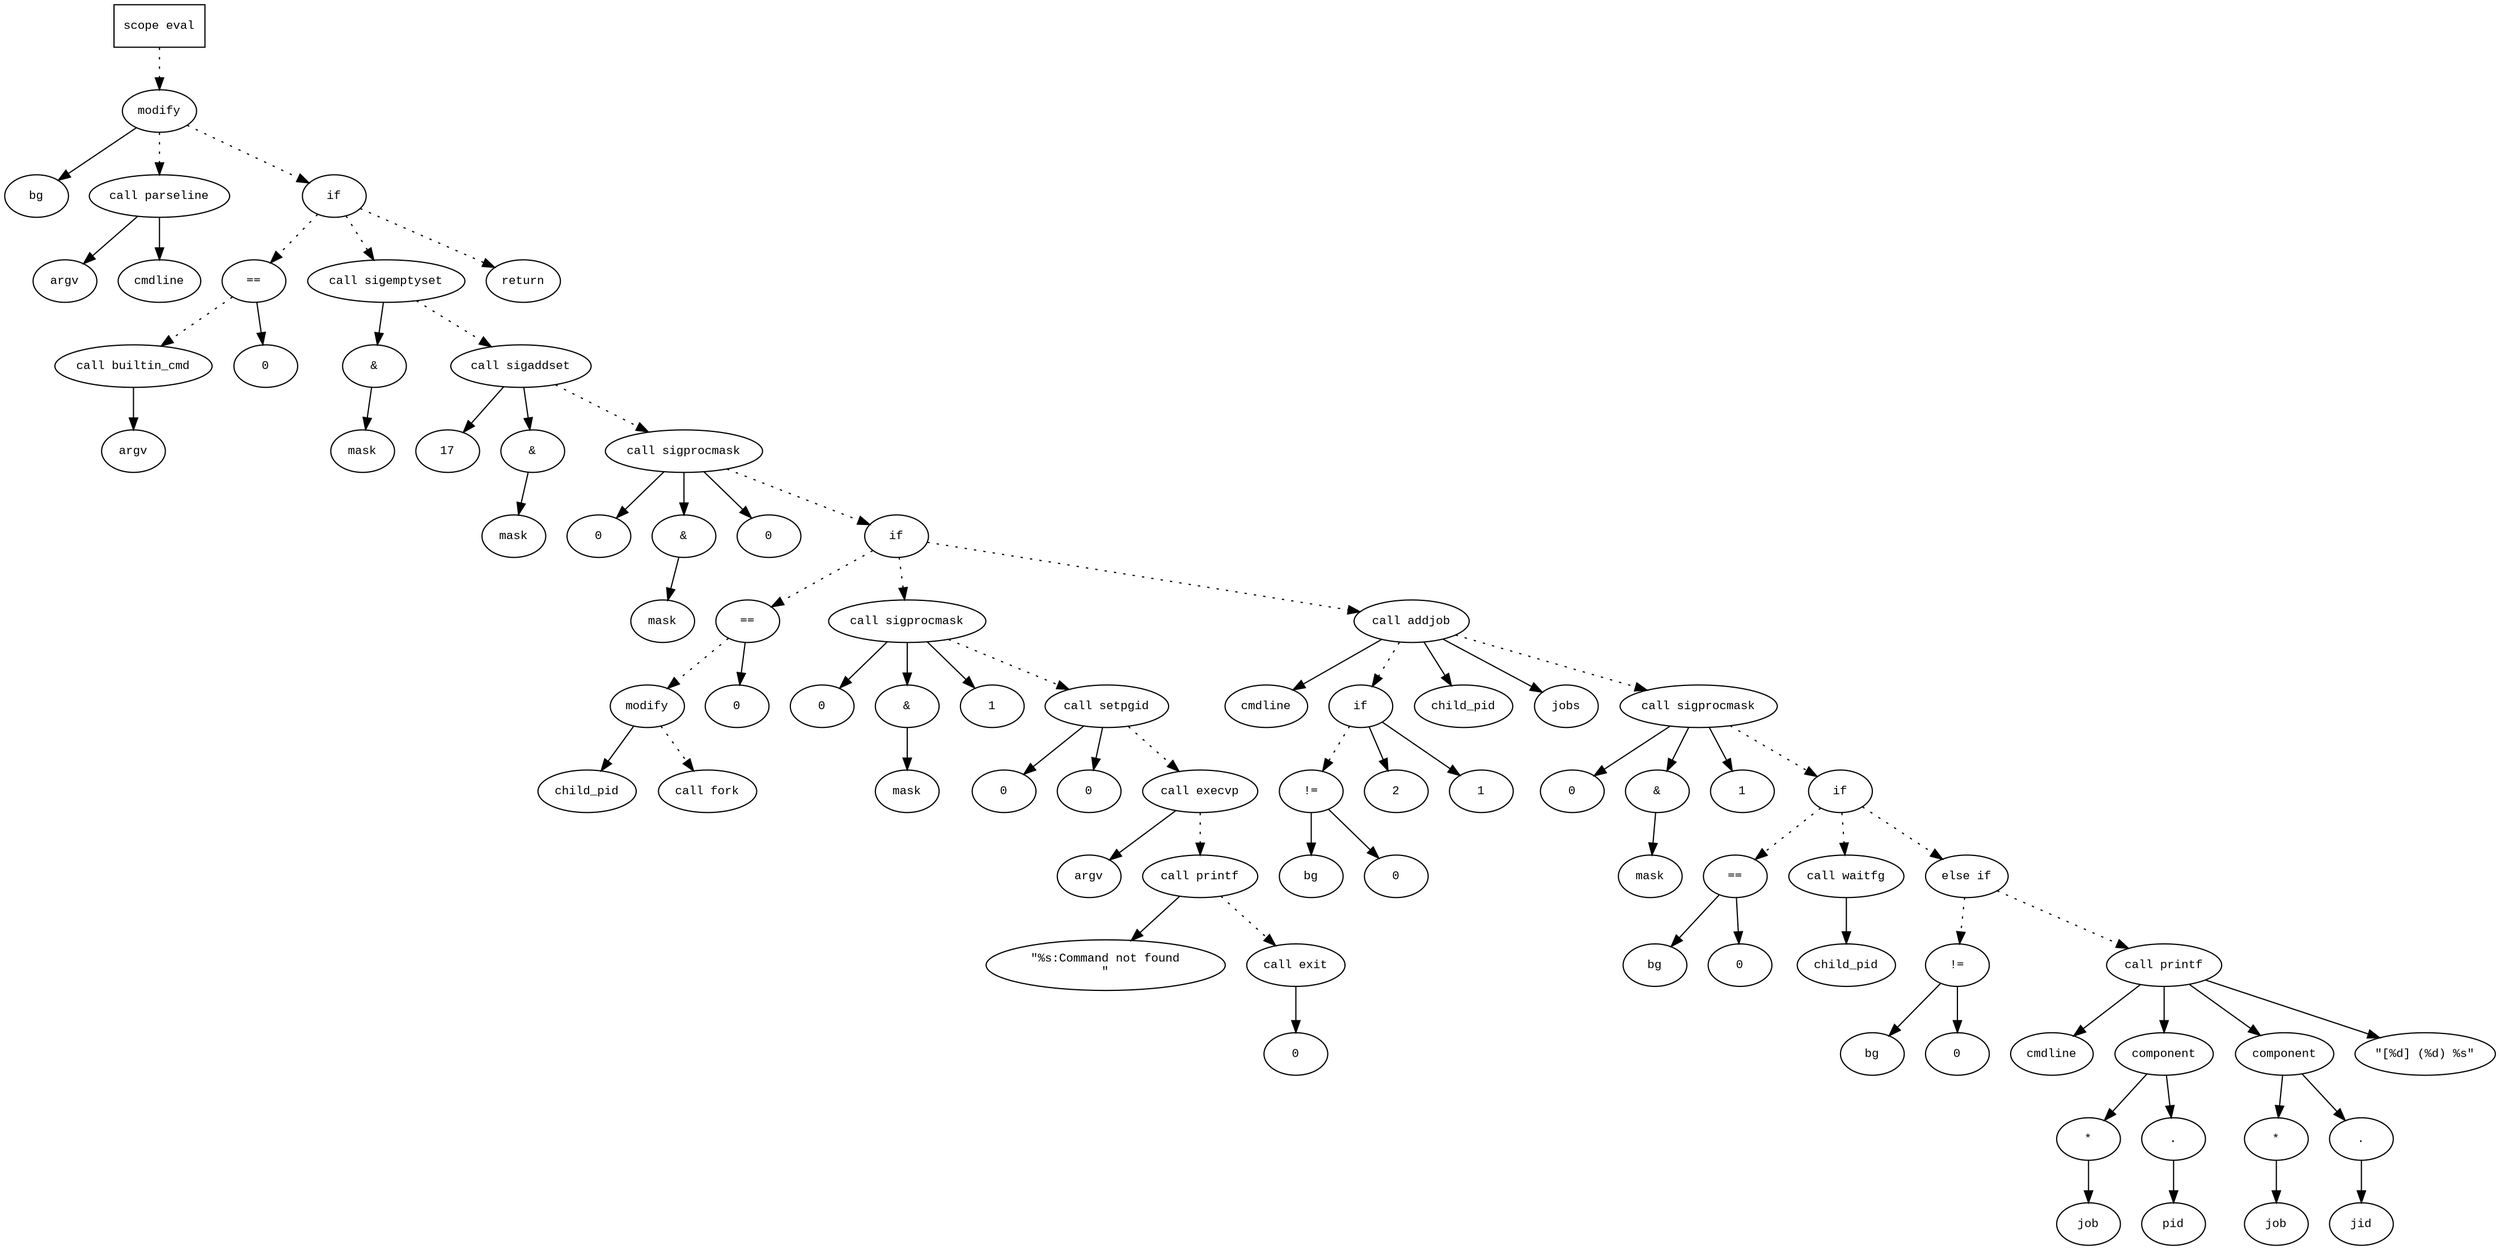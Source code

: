 digraph AST {
  graph [fontname="Times New Roman",fontsize=10];
  node  [fontname="Courier New",fontsize=10];
  edge  [fontname="Times New Roman",fontsize=10];

  node1 [label="scope eval",shape=box];
  node2 [label="modify",shape=ellipse];
  node3 [label="bg",shape=ellipse];
  node2 -> node3;
  node4 [label="call parseline",shape=ellipse];
  node5 [label="argv",shape=ellipse];
  node4 -> node5;
  node6 [label="cmdline",shape=ellipse];
  node4 -> node6;
  node2 -> node4 [style=dotted];
  node1 -> node2 [style=dotted];
  node7 [label="if",shape=ellipse];
  node2 -> node7 [style=dotted];
  node8 [label="==",shape=ellipse];
  node9 [label="call builtin_cmd",shape=ellipse];
  node10 [label="argv",shape=ellipse];
  node9 -> node10;
  node8 -> node9 [style=dotted];
  node11 [label="0",shape=ellipse];
  node8 -> node11;
  node7 -> node8 [style=dotted];
  node12 [label="call sigemptyset",shape=ellipse];
  node13 [label="&",shape=ellipse];
  node12 -> node13;
  node14 [label="mask",shape=ellipse];
  node13 -> node14;
  node7 -> node12 [style=dotted];
  node15 [label="call sigaddset",shape=ellipse];
  node16 [label="17",shape=ellipse];
  node15 -> node16;
  node17 [label="&",shape=ellipse];
  node15 -> node17;
  node18 [label="mask",shape=ellipse];
  node17 -> node18;
  node12 -> node15 [style=dotted];
  node19 [label="call sigprocmask",shape=ellipse];
  node20 [label="0",shape=ellipse];
  node19 -> node20;
  node21 [label="&",shape=ellipse];
  node19 -> node21;
  node22 [label="mask",shape=ellipse];
  node21 -> node22;
  node23 [label="0",shape=ellipse];
  node19 -> node23;
  node15 -> node19 [style=dotted];
  node24 [label="if",shape=ellipse];
  node19 -> node24 [style=dotted];
  node25 [label="==",shape=ellipse];
  node26 [label="modify",shape=ellipse];
  node27 [label="child_pid",shape=ellipse];
  node26 -> node27;
  node28 [label="call fork",shape=ellipse];
  node26 -> node28 [style=dotted];
  node25 -> node26 [style=dotted];
  node29 [label="0",shape=ellipse];
  node25 -> node29;
  node24 -> node25 [style=dotted];
  node30 [label="call sigprocmask",shape=ellipse];
  node31 [label="0",shape=ellipse];
  node30 -> node31;
  node32 [label="&",shape=ellipse];
  node30 -> node32;
  node33 [label="mask",shape=ellipse];
  node32 -> node33;
  node34 [label="1",shape=ellipse];
  node30 -> node34;
  node24 -> node30 [style=dotted];
  node35 [label="call setpgid",shape=ellipse];
  node36 [label="0",shape=ellipse];
  node35 -> node36;
  node37 [label="0",shape=ellipse];
  node35 -> node37;
  node30 -> node35 [style=dotted];
  node38 [label="call execvp",shape=ellipse];
  node39 [label="argv",shape=ellipse];
  node38 -> node39;
  node35 -> node38 [style=dotted];
  node40 [label="call printf",shape=ellipse];
  node41 [label="\"%s:Command not found
\"",shape=ellipse];
  node40 -> node41;
  node38 -> node40 [style=dotted];
  node42 [label="call exit",shape=ellipse];
  node43 [label="0",shape=ellipse];
  node42 -> node43;
  node40 -> node42 [style=dotted];
  node44 [label="call addjob",shape=ellipse];
  node45 [label="cmdline",shape=ellipse];
  node44 -> node45;
  node46 [label="if",shape=ellipse];
  node44 -> node46 [style=dotted];
  node47 [label="!=",shape=ellipse];
  node48 [label="bg",shape=ellipse];
  node47 -> node48;
  node49 [label="0",shape=ellipse];
  node47 -> node49;
  node46 -> node47 [style=dotted];
  node50 [label="2",shape=ellipse];
  node46 -> node50;
  node51 [label="1",shape=ellipse];
  node46 -> node51;
  node52 [label="child_pid",shape=ellipse];
  node44 -> node52;
  node53 [label="jobs",shape=ellipse];
  node44 -> node53;
  node24 -> node44 [style=dotted];
  node54 [label="call sigprocmask",shape=ellipse];
  node55 [label="0",shape=ellipse];
  node54 -> node55;
  node56 [label="&",shape=ellipse];
  node54 -> node56;
  node57 [label="mask",shape=ellipse];
  node56 -> node57;
  node58 [label="1",shape=ellipse];
  node54 -> node58;
  node44 -> node54 [style=dotted];
  node59 [label="if",shape=ellipse];
  node54 -> node59 [style=dotted];
  node60 [label="==",shape=ellipse];
  node61 [label="bg",shape=ellipse];
  node60 -> node61;
  node62 [label="0",shape=ellipse];
  node60 -> node62;
  node59 -> node60 [style=dotted];
  node63 [label="call waitfg",shape=ellipse];
  node64 [label="child_pid",shape=ellipse];
  node63 -> node64;
  node59 -> node63 [style=dotted];
  node65 [label="else if",shape=ellipse];
  node59 -> node65 [style=dotted];
  node66 [label="!=",shape=ellipse];
  node67 [label="bg",shape=ellipse];
  node66 -> node67;
  node68 [label="0",shape=ellipse];
  node66 -> node68;
  node65 -> node66 [style=dotted];
  node69 [label="call printf",shape=ellipse];
  node70 [label="cmdline",shape=ellipse];
  node69 -> node70;
  node71 [label="component",shape=ellipse];
  node69 -> node71;
  node72 [label="*",shape=ellipse];
  node73 [label="job",shape=ellipse];
  node72 -> node73;
  node71 -> node72;
  node74 [label=".",shape=ellipse];
  node71 -> node74;
  node75 [label="pid",shape=ellipse];
  node74 -> node75;
  node76 [label="component",shape=ellipse];
  node69 -> node76;
  node77 [label="*",shape=ellipse];
  node78 [label="job",shape=ellipse];
  node77 -> node78;
  node76 -> node77;
  node79 [label=".",shape=ellipse];
  node76 -> node79;
  node80 [label="jid",shape=ellipse];
  node79 -> node80;
  node81 [label="\"[%d] (%d) %s\"",shape=ellipse];
  node69 -> node81;
  node65 -> node69 [style=dotted];
  node82 [label="return",shape=ellipse];
  node7 -> node82 [style=dotted];
} 
